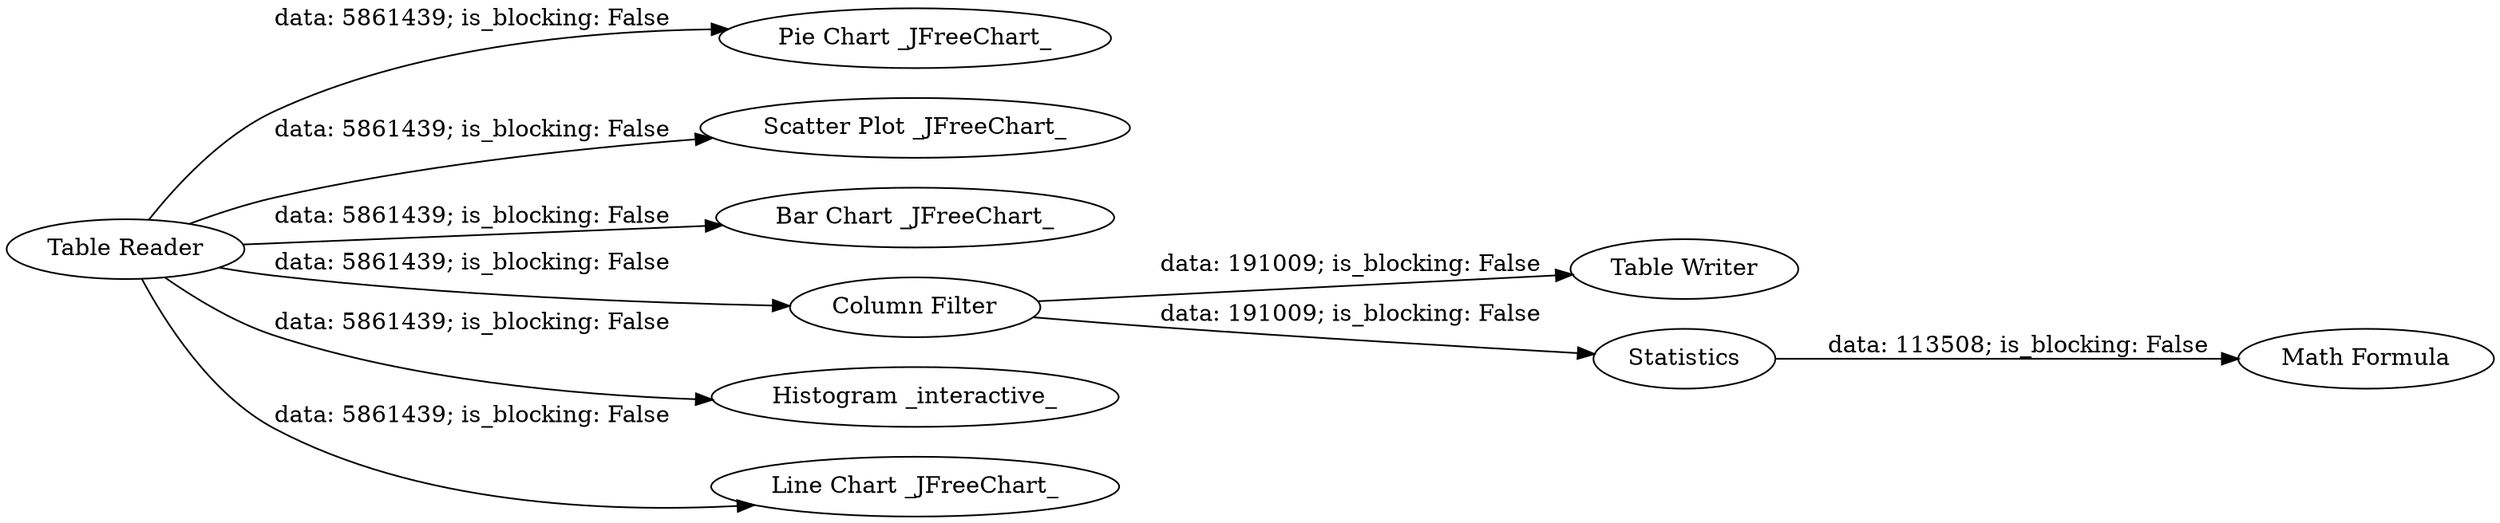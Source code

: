 digraph {
	"-6859763541284152769_7" [label="Pie Chart _JFreeChart_"]
	"-6859763541284152769_9" [label="Scatter Plot _JFreeChart_"]
	"-6859763541284152769_2" [label="Bar Chart _JFreeChart_"]
	"-6859763541284152769_13" [label="Column Filter"]
	"-6859763541284152769_20" [label="Table Reader"]
	"-6859763541284152769_18" [label="Histogram _interactive_"]
	"-6859763541284152769_12" [label="Math Formula"]
	"-6859763541284152769_19" [label="Table Writer"]
	"-6859763541284152769_11" [label=Statistics]
	"-6859763541284152769_6" [label="Line Chart _JFreeChart_"]
	"-6859763541284152769_13" -> "-6859763541284152769_11" [label="data: 191009; is_blocking: False"]
	"-6859763541284152769_20" -> "-6859763541284152769_18" [label="data: 5861439; is_blocking: False"]
	"-6859763541284152769_20" -> "-6859763541284152769_13" [label="data: 5861439; is_blocking: False"]
	"-6859763541284152769_20" -> "-6859763541284152769_2" [label="data: 5861439; is_blocking: False"]
	"-6859763541284152769_20" -> "-6859763541284152769_9" [label="data: 5861439; is_blocking: False"]
	"-6859763541284152769_20" -> "-6859763541284152769_7" [label="data: 5861439; is_blocking: False"]
	"-6859763541284152769_11" -> "-6859763541284152769_12" [label="data: 113508; is_blocking: False"]
	"-6859763541284152769_13" -> "-6859763541284152769_19" [label="data: 191009; is_blocking: False"]
	"-6859763541284152769_20" -> "-6859763541284152769_6" [label="data: 5861439; is_blocking: False"]
	rankdir=LR
}
